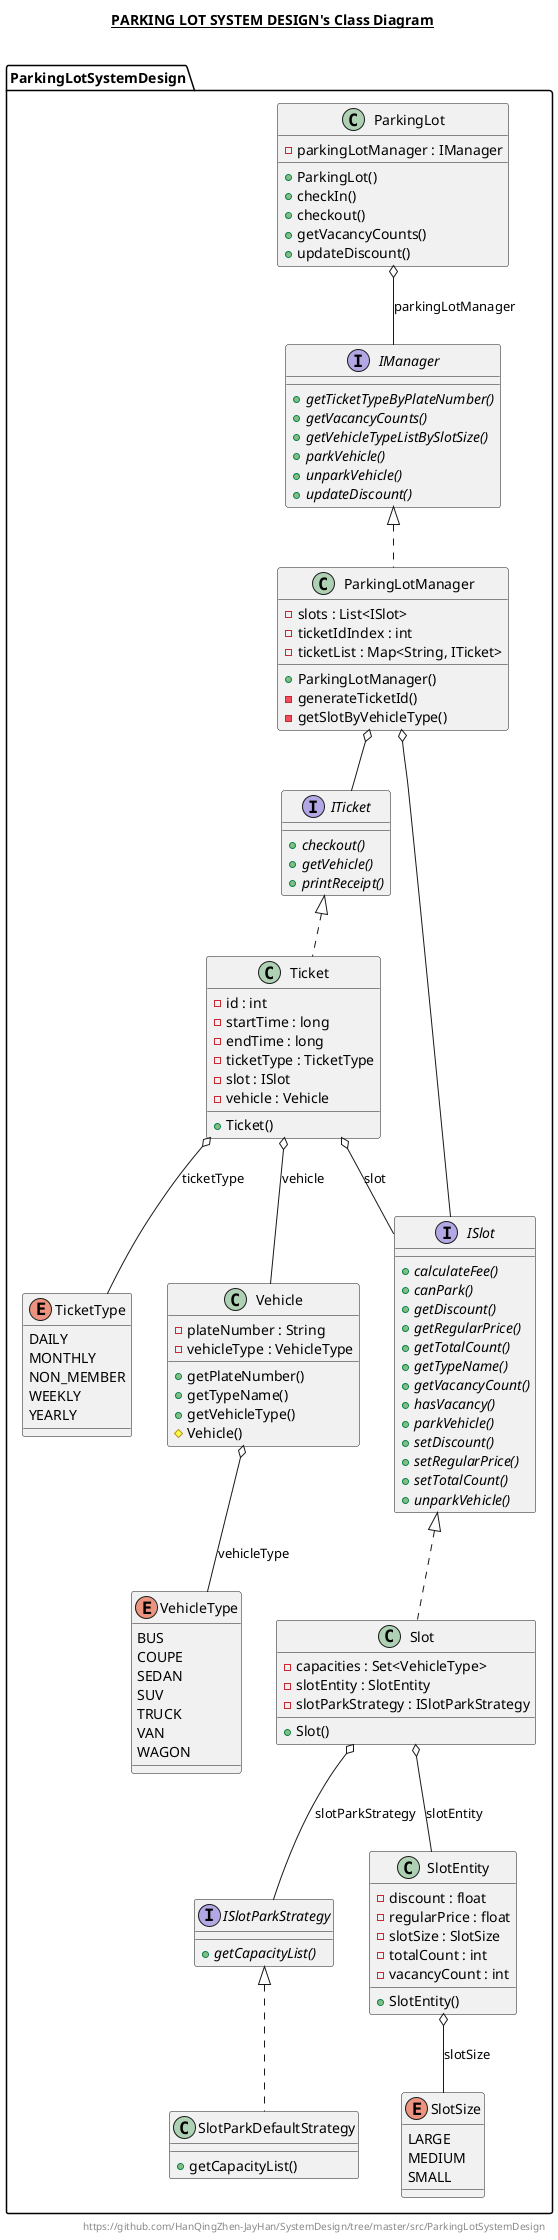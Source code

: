 @startuml

title __PARKING LOT SYSTEM DESIGN's Class Diagram__\n

  namespace ParkingLotSystemDesign {
    interface ParkingLotSystemDesign.IManager {
        {abstract} + getTicketTypeByPlateNumber()
        {abstract} + getVacancyCounts()
        {abstract} + getVehicleTypeListBySlotSize()
        {abstract} + parkVehicle()
        {abstract} + unparkVehicle()
        {abstract} + updateDiscount()
    }
  }
  

  namespace ParkingLotSystemDesign {
    interface ParkingLotSystemDesign.ISlot {
        {abstract} + calculateFee()
        {abstract} + canPark()
        {abstract} + getDiscount()
        {abstract} + getRegularPrice()
        {abstract} + getTotalCount()
        {abstract} + getTypeName()
        {abstract} + getVacancyCount()
        {abstract} + hasVacancy()
        {abstract} + parkVehicle()
        {abstract} + setDiscount()
        {abstract} + setRegularPrice()
        {abstract} + setTotalCount()
        {abstract} + unparkVehicle()
    }
  }
  

  namespace ParkingLotSystemDesign {
    interface ParkingLotSystemDesign.ISlotParkStrategy {
        {abstract} + getCapacityList()
    }
  }
  

  namespace ParkingLotSystemDesign {
    interface ParkingLotSystemDesign.ITicket {
        {abstract} + checkout()
        {abstract} + getVehicle()
        {abstract} + printReceipt()
    }
  }
  

  namespace ParkingLotSystemDesign {
    class ParkingLotSystemDesign.ParkingLot {
        - parkingLotManager : IManager
        + ParkingLot()
        + checkIn()
        + checkout()
        + getVacancyCounts()
        + updateDiscount()
    }
  }
  

  namespace ParkingLotSystemDesign {
    class ParkingLotSystemDesign.ParkingLotManager {
        - slots : List<ISlot>
        - ticketIdIndex : int
        - ticketList : Map<String, ITicket>
        + ParkingLotManager()
        - generateTicketId()
        - getSlotByVehicleType()
    }
  }
  

  namespace ParkingLotSystemDesign {
    class ParkingLotSystemDesign.Slot {
        - capacities : Set<VehicleType>
        - slotEntity : SlotEntity
        - slotParkStrategy : ISlotParkStrategy
        + Slot()
    }
  }
  

  namespace ParkingLotSystemDesign {
    class ParkingLotSystemDesign.SlotEntity {
        - discount : float
        - regularPrice : float
        - slotSize : SlotSize
        - totalCount : int
        - vacancyCount : int
        + SlotEntity()
    }
  }
  

  namespace ParkingLotSystemDesign {
    class ParkingLotSystemDesign.SlotParkDefaultStrategy {
        + getCapacityList()
    }
  }
  

  namespace ParkingLotSystemDesign {
    enum SlotSize {
      LARGE
      MEDIUM
      SMALL
    }
  }
  

  namespace ParkingLotSystemDesign {
    class ParkingLotSystemDesign.Ticket {
        - id : int
        - startTime : long
        - endTime : long
        - ticketType : TicketType
        - slot : ISlot
        - vehicle : Vehicle
        + Ticket()
    }
  }
  

  namespace ParkingLotSystemDesign {
    enum TicketType {
      DAILY
      MONTHLY
      NON_MEMBER
      WEEKLY
      YEARLY
    }
  }
  

  namespace ParkingLotSystemDesign {
    class ParkingLotSystemDesign.Vehicle {
        - plateNumber : String
        - vehicleType : VehicleType
        + getPlateNumber()
        + getTypeName()
        + getVehicleType()
        # Vehicle()
    }
  }
  

  namespace ParkingLotSystemDesign {
    enum VehicleType {
      BUS
      COUPE
      SEDAN
      SUV
      TRUCK
      VAN
      WAGON
    }
  }
  

  ParkingLotSystemDesign.ParkingLot o-- ParkingLotSystemDesign.IManager : parkingLotManager
  ParkingLotSystemDesign.ParkingLotManager .up.|> ParkingLotSystemDesign.IManager
  ParkingLotSystemDesign.ParkingLotManager o-- ParkingLotSystemDesign.ITicket
  ParkingLotSystemDesign.ParkingLotManager o-- ParkingLotSystemDesign.ISlot
  ParkingLotSystemDesign.Slot .up.|> ParkingLotSystemDesign.ISlot
  ParkingLotSystemDesign.Slot o-- ParkingLotSystemDesign.SlotEntity : slotEntity
  ParkingLotSystemDesign.Slot o-- ParkingLotSystemDesign.ISlotParkStrategy : slotParkStrategy
  ParkingLotSystemDesign.SlotEntity o-- ParkingLotSystemDesign.SlotSize : slotSize
  ParkingLotSystemDesign.SlotParkDefaultStrategy .up.|> ParkingLotSystemDesign.ISlotParkStrategy
  ParkingLotSystemDesign.Ticket .up.|> ParkingLotSystemDesign.ITicket
  ParkingLotSystemDesign.Ticket o-- ParkingLotSystemDesign.ISlot : slot
  ParkingLotSystemDesign.Ticket o-- ParkingLotSystemDesign.TicketType : ticketType
  ParkingLotSystemDesign.Ticket o-- ParkingLotSystemDesign.Vehicle : vehicle
  ParkingLotSystemDesign.Vehicle o-- ParkingLotSystemDesign.VehicleType : vehicleType


right footer
https://github.com/HanQingZhen-JayHan/SystemDesign/tree/master/src/ParkingLotSystemDesign
endfooter

@enduml
